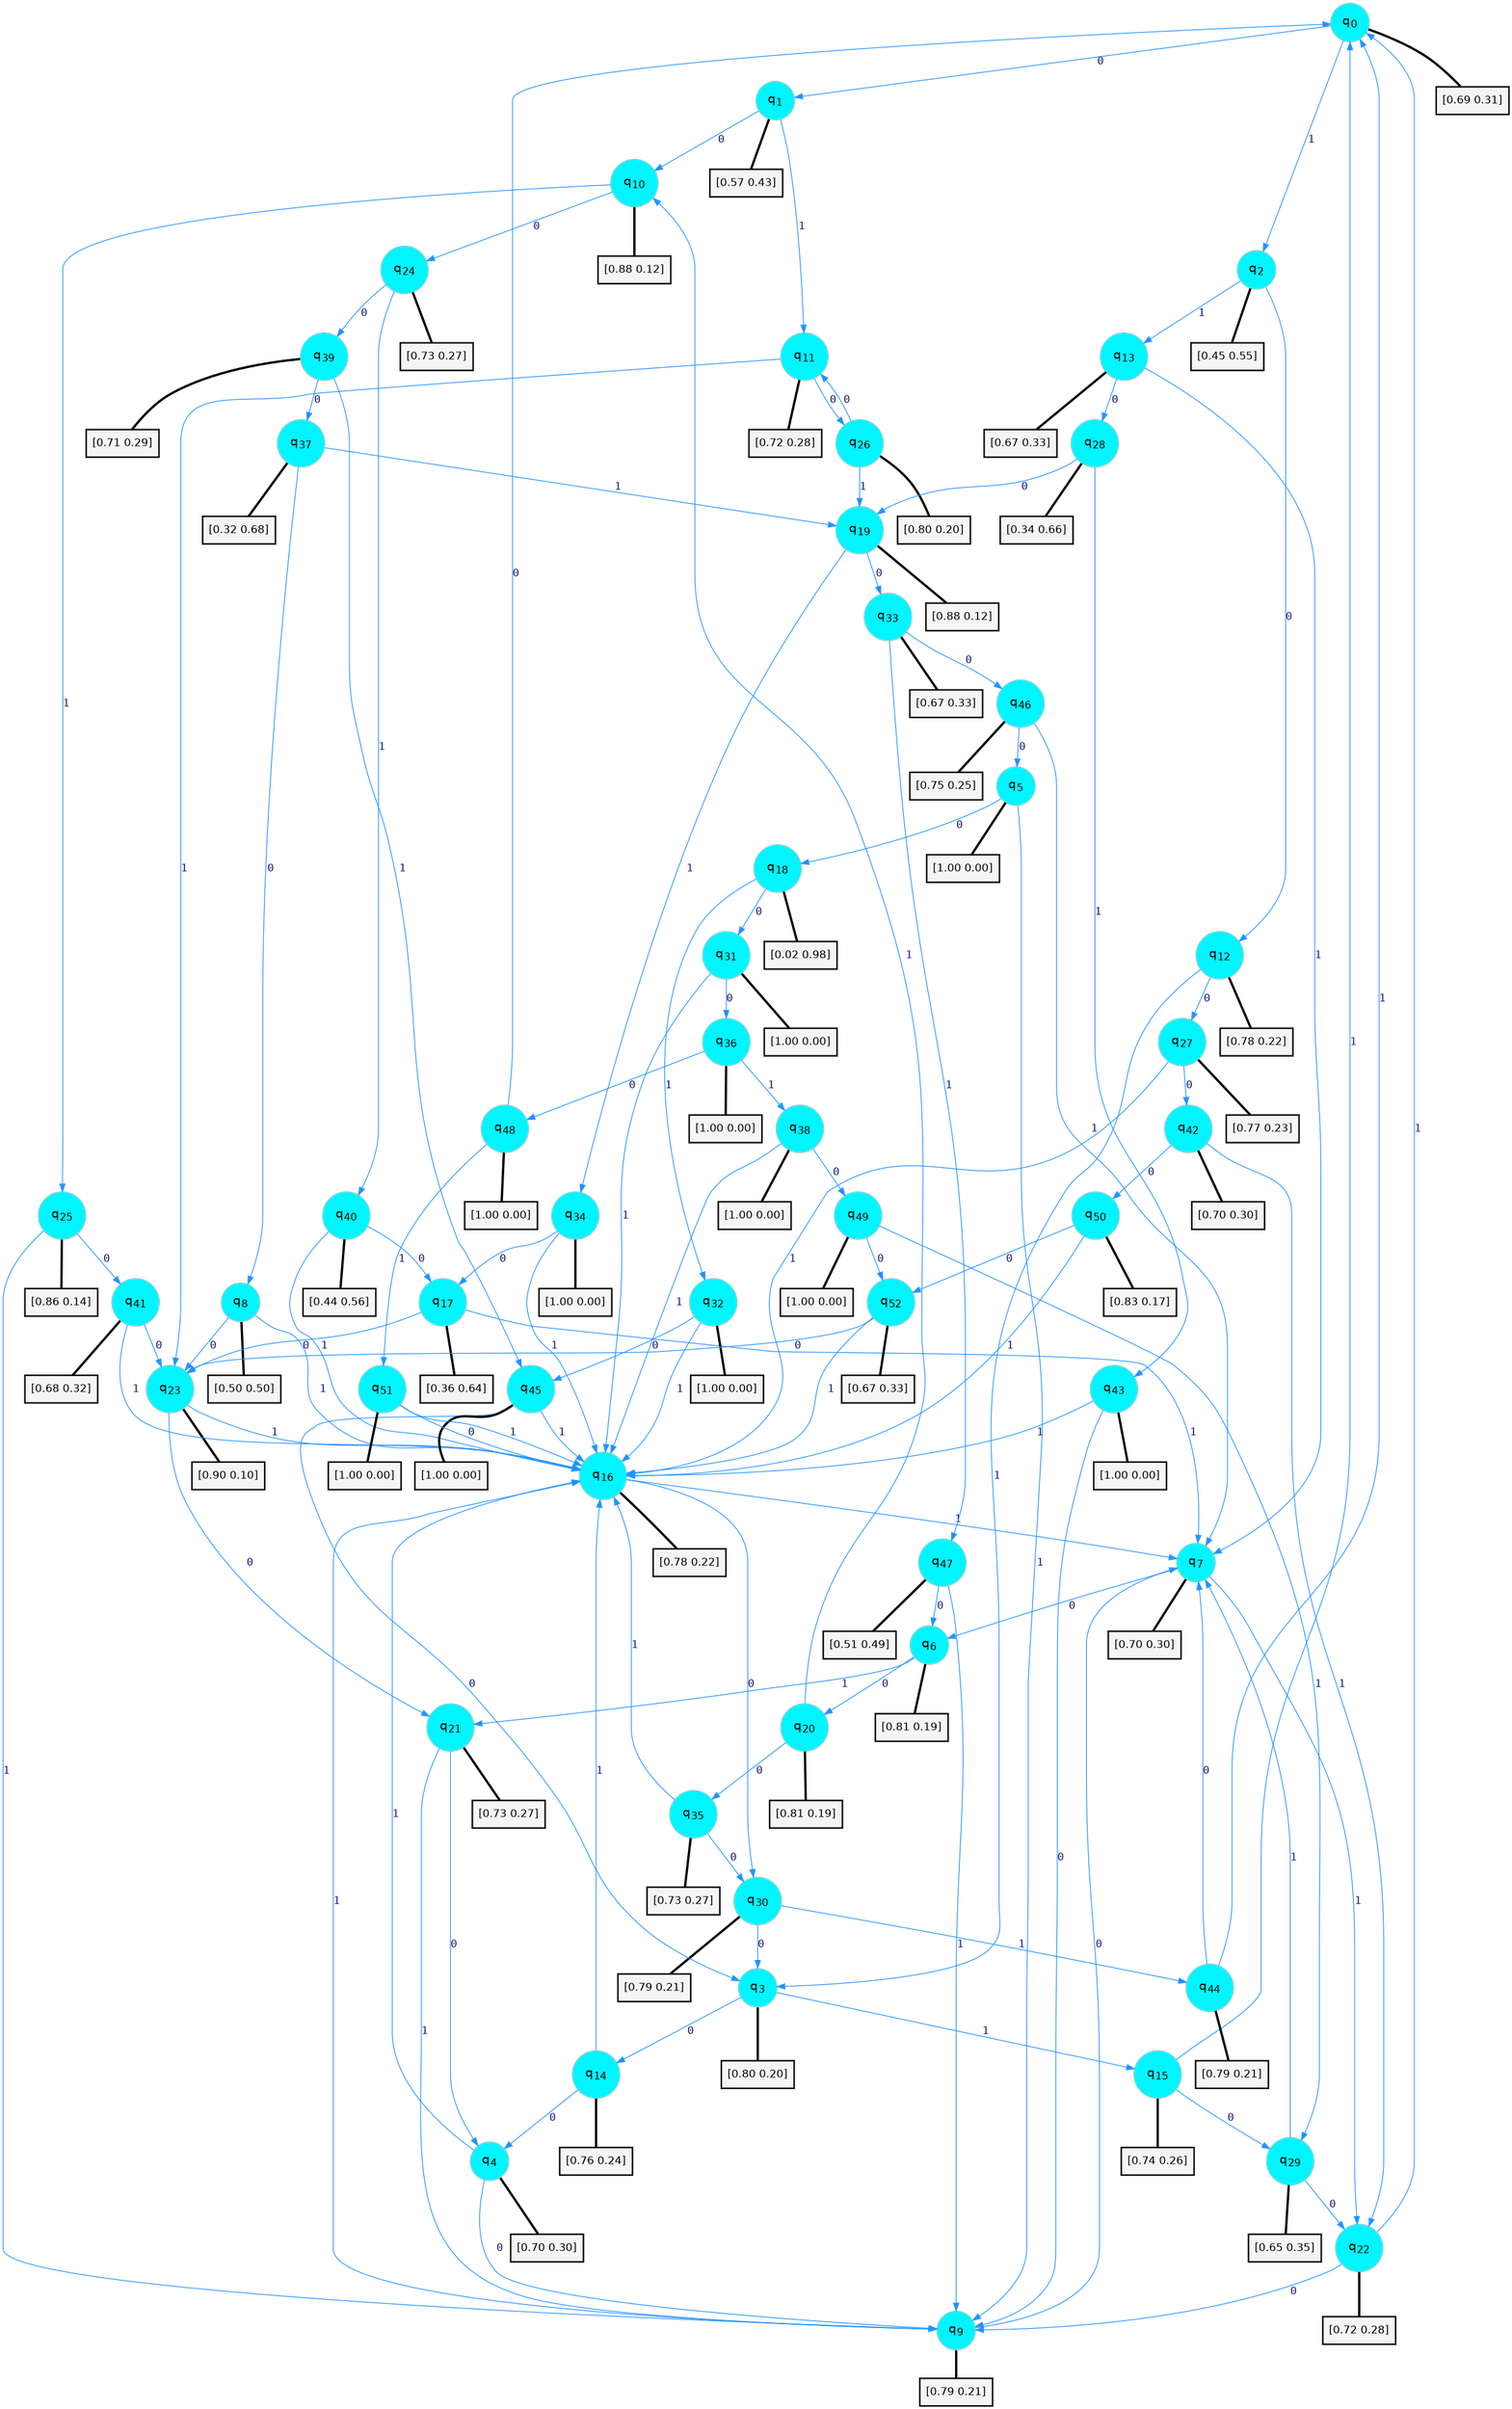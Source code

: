 digraph G {
graph [
bgcolor=transparent, dpi=300, rankdir=TD, size="40,25"];
node [
color=gray, fillcolor=turquoise1, fontcolor=black, fontname=Helvetica, fontsize=16, fontweight=bold, shape=circle, style=filled];
edge [
arrowsize=1, color=dodgerblue1, fontcolor=midnightblue, fontname=courier, fontweight=bold, penwidth=1, style=solid, weight=20];
0[label=<q<SUB>0</SUB>>];
1[label=<q<SUB>1</SUB>>];
2[label=<q<SUB>2</SUB>>];
3[label=<q<SUB>3</SUB>>];
4[label=<q<SUB>4</SUB>>];
5[label=<q<SUB>5</SUB>>];
6[label=<q<SUB>6</SUB>>];
7[label=<q<SUB>7</SUB>>];
8[label=<q<SUB>8</SUB>>];
9[label=<q<SUB>9</SUB>>];
10[label=<q<SUB>10</SUB>>];
11[label=<q<SUB>11</SUB>>];
12[label=<q<SUB>12</SUB>>];
13[label=<q<SUB>13</SUB>>];
14[label=<q<SUB>14</SUB>>];
15[label=<q<SUB>15</SUB>>];
16[label=<q<SUB>16</SUB>>];
17[label=<q<SUB>17</SUB>>];
18[label=<q<SUB>18</SUB>>];
19[label=<q<SUB>19</SUB>>];
20[label=<q<SUB>20</SUB>>];
21[label=<q<SUB>21</SUB>>];
22[label=<q<SUB>22</SUB>>];
23[label=<q<SUB>23</SUB>>];
24[label=<q<SUB>24</SUB>>];
25[label=<q<SUB>25</SUB>>];
26[label=<q<SUB>26</SUB>>];
27[label=<q<SUB>27</SUB>>];
28[label=<q<SUB>28</SUB>>];
29[label=<q<SUB>29</SUB>>];
30[label=<q<SUB>30</SUB>>];
31[label=<q<SUB>31</SUB>>];
32[label=<q<SUB>32</SUB>>];
33[label=<q<SUB>33</SUB>>];
34[label=<q<SUB>34</SUB>>];
35[label=<q<SUB>35</SUB>>];
36[label=<q<SUB>36</SUB>>];
37[label=<q<SUB>37</SUB>>];
38[label=<q<SUB>38</SUB>>];
39[label=<q<SUB>39</SUB>>];
40[label=<q<SUB>40</SUB>>];
41[label=<q<SUB>41</SUB>>];
42[label=<q<SUB>42</SUB>>];
43[label=<q<SUB>43</SUB>>];
44[label=<q<SUB>44</SUB>>];
45[label=<q<SUB>45</SUB>>];
46[label=<q<SUB>46</SUB>>];
47[label=<q<SUB>47</SUB>>];
48[label=<q<SUB>48</SUB>>];
49[label=<q<SUB>49</SUB>>];
50[label=<q<SUB>50</SUB>>];
51[label=<q<SUB>51</SUB>>];
52[label=<q<SUB>52</SUB>>];
53[label="[0.69 0.31]", shape=box,fontcolor=black, fontname=Helvetica, fontsize=14, penwidth=2, fillcolor=whitesmoke,color=black];
54[label="[0.57 0.43]", shape=box,fontcolor=black, fontname=Helvetica, fontsize=14, penwidth=2, fillcolor=whitesmoke,color=black];
55[label="[0.45 0.55]", shape=box,fontcolor=black, fontname=Helvetica, fontsize=14, penwidth=2, fillcolor=whitesmoke,color=black];
56[label="[0.80 0.20]", shape=box,fontcolor=black, fontname=Helvetica, fontsize=14, penwidth=2, fillcolor=whitesmoke,color=black];
57[label="[0.70 0.30]", shape=box,fontcolor=black, fontname=Helvetica, fontsize=14, penwidth=2, fillcolor=whitesmoke,color=black];
58[label="[1.00 0.00]", shape=box,fontcolor=black, fontname=Helvetica, fontsize=14, penwidth=2, fillcolor=whitesmoke,color=black];
59[label="[0.81 0.19]", shape=box,fontcolor=black, fontname=Helvetica, fontsize=14, penwidth=2, fillcolor=whitesmoke,color=black];
60[label="[0.70 0.30]", shape=box,fontcolor=black, fontname=Helvetica, fontsize=14, penwidth=2, fillcolor=whitesmoke,color=black];
61[label="[0.50 0.50]", shape=box,fontcolor=black, fontname=Helvetica, fontsize=14, penwidth=2, fillcolor=whitesmoke,color=black];
62[label="[0.79 0.21]", shape=box,fontcolor=black, fontname=Helvetica, fontsize=14, penwidth=2, fillcolor=whitesmoke,color=black];
63[label="[0.88 0.12]", shape=box,fontcolor=black, fontname=Helvetica, fontsize=14, penwidth=2, fillcolor=whitesmoke,color=black];
64[label="[0.72 0.28]", shape=box,fontcolor=black, fontname=Helvetica, fontsize=14, penwidth=2, fillcolor=whitesmoke,color=black];
65[label="[0.78 0.22]", shape=box,fontcolor=black, fontname=Helvetica, fontsize=14, penwidth=2, fillcolor=whitesmoke,color=black];
66[label="[0.67 0.33]", shape=box,fontcolor=black, fontname=Helvetica, fontsize=14, penwidth=2, fillcolor=whitesmoke,color=black];
67[label="[0.76 0.24]", shape=box,fontcolor=black, fontname=Helvetica, fontsize=14, penwidth=2, fillcolor=whitesmoke,color=black];
68[label="[0.74 0.26]", shape=box,fontcolor=black, fontname=Helvetica, fontsize=14, penwidth=2, fillcolor=whitesmoke,color=black];
69[label="[0.78 0.22]", shape=box,fontcolor=black, fontname=Helvetica, fontsize=14, penwidth=2, fillcolor=whitesmoke,color=black];
70[label="[0.36 0.64]", shape=box,fontcolor=black, fontname=Helvetica, fontsize=14, penwidth=2, fillcolor=whitesmoke,color=black];
71[label="[0.02 0.98]", shape=box,fontcolor=black, fontname=Helvetica, fontsize=14, penwidth=2, fillcolor=whitesmoke,color=black];
72[label="[0.88 0.12]", shape=box,fontcolor=black, fontname=Helvetica, fontsize=14, penwidth=2, fillcolor=whitesmoke,color=black];
73[label="[0.81 0.19]", shape=box,fontcolor=black, fontname=Helvetica, fontsize=14, penwidth=2, fillcolor=whitesmoke,color=black];
74[label="[0.73 0.27]", shape=box,fontcolor=black, fontname=Helvetica, fontsize=14, penwidth=2, fillcolor=whitesmoke,color=black];
75[label="[0.72 0.28]", shape=box,fontcolor=black, fontname=Helvetica, fontsize=14, penwidth=2, fillcolor=whitesmoke,color=black];
76[label="[0.90 0.10]", shape=box,fontcolor=black, fontname=Helvetica, fontsize=14, penwidth=2, fillcolor=whitesmoke,color=black];
77[label="[0.73 0.27]", shape=box,fontcolor=black, fontname=Helvetica, fontsize=14, penwidth=2, fillcolor=whitesmoke,color=black];
78[label="[0.86 0.14]", shape=box,fontcolor=black, fontname=Helvetica, fontsize=14, penwidth=2, fillcolor=whitesmoke,color=black];
79[label="[0.80 0.20]", shape=box,fontcolor=black, fontname=Helvetica, fontsize=14, penwidth=2, fillcolor=whitesmoke,color=black];
80[label="[0.77 0.23]", shape=box,fontcolor=black, fontname=Helvetica, fontsize=14, penwidth=2, fillcolor=whitesmoke,color=black];
81[label="[0.34 0.66]", shape=box,fontcolor=black, fontname=Helvetica, fontsize=14, penwidth=2, fillcolor=whitesmoke,color=black];
82[label="[0.65 0.35]", shape=box,fontcolor=black, fontname=Helvetica, fontsize=14, penwidth=2, fillcolor=whitesmoke,color=black];
83[label="[0.79 0.21]", shape=box,fontcolor=black, fontname=Helvetica, fontsize=14, penwidth=2, fillcolor=whitesmoke,color=black];
84[label="[1.00 0.00]", shape=box,fontcolor=black, fontname=Helvetica, fontsize=14, penwidth=2, fillcolor=whitesmoke,color=black];
85[label="[1.00 0.00]", shape=box,fontcolor=black, fontname=Helvetica, fontsize=14, penwidth=2, fillcolor=whitesmoke,color=black];
86[label="[0.67 0.33]", shape=box,fontcolor=black, fontname=Helvetica, fontsize=14, penwidth=2, fillcolor=whitesmoke,color=black];
87[label="[1.00 0.00]", shape=box,fontcolor=black, fontname=Helvetica, fontsize=14, penwidth=2, fillcolor=whitesmoke,color=black];
88[label="[0.73 0.27]", shape=box,fontcolor=black, fontname=Helvetica, fontsize=14, penwidth=2, fillcolor=whitesmoke,color=black];
89[label="[1.00 0.00]", shape=box,fontcolor=black, fontname=Helvetica, fontsize=14, penwidth=2, fillcolor=whitesmoke,color=black];
90[label="[0.32 0.68]", shape=box,fontcolor=black, fontname=Helvetica, fontsize=14, penwidth=2, fillcolor=whitesmoke,color=black];
91[label="[1.00 0.00]", shape=box,fontcolor=black, fontname=Helvetica, fontsize=14, penwidth=2, fillcolor=whitesmoke,color=black];
92[label="[0.71 0.29]", shape=box,fontcolor=black, fontname=Helvetica, fontsize=14, penwidth=2, fillcolor=whitesmoke,color=black];
93[label="[0.44 0.56]", shape=box,fontcolor=black, fontname=Helvetica, fontsize=14, penwidth=2, fillcolor=whitesmoke,color=black];
94[label="[0.68 0.32]", shape=box,fontcolor=black, fontname=Helvetica, fontsize=14, penwidth=2, fillcolor=whitesmoke,color=black];
95[label="[0.70 0.30]", shape=box,fontcolor=black, fontname=Helvetica, fontsize=14, penwidth=2, fillcolor=whitesmoke,color=black];
96[label="[1.00 0.00]", shape=box,fontcolor=black, fontname=Helvetica, fontsize=14, penwidth=2, fillcolor=whitesmoke,color=black];
97[label="[0.79 0.21]", shape=box,fontcolor=black, fontname=Helvetica, fontsize=14, penwidth=2, fillcolor=whitesmoke,color=black];
98[label="[1.00 0.00]", shape=box,fontcolor=black, fontname=Helvetica, fontsize=14, penwidth=2, fillcolor=whitesmoke,color=black];
99[label="[0.75 0.25]", shape=box,fontcolor=black, fontname=Helvetica, fontsize=14, penwidth=2, fillcolor=whitesmoke,color=black];
100[label="[0.51 0.49]", shape=box,fontcolor=black, fontname=Helvetica, fontsize=14, penwidth=2, fillcolor=whitesmoke,color=black];
101[label="[1.00 0.00]", shape=box,fontcolor=black, fontname=Helvetica, fontsize=14, penwidth=2, fillcolor=whitesmoke,color=black];
102[label="[1.00 0.00]", shape=box,fontcolor=black, fontname=Helvetica, fontsize=14, penwidth=2, fillcolor=whitesmoke,color=black];
103[label="[0.83 0.17]", shape=box,fontcolor=black, fontname=Helvetica, fontsize=14, penwidth=2, fillcolor=whitesmoke,color=black];
104[label="[1.00 0.00]", shape=box,fontcolor=black, fontname=Helvetica, fontsize=14, penwidth=2, fillcolor=whitesmoke,color=black];
105[label="[0.67 0.33]", shape=box,fontcolor=black, fontname=Helvetica, fontsize=14, penwidth=2, fillcolor=whitesmoke,color=black];
0->1 [label=0];
0->2 [label=1];
0->53 [arrowhead=none, penwidth=3,color=black];
1->10 [label=0];
1->11 [label=1];
1->54 [arrowhead=none, penwidth=3,color=black];
2->12 [label=0];
2->13 [label=1];
2->55 [arrowhead=none, penwidth=3,color=black];
3->14 [label=0];
3->15 [label=1];
3->56 [arrowhead=none, penwidth=3,color=black];
4->9 [label=0];
4->16 [label=1];
4->57 [arrowhead=none, penwidth=3,color=black];
5->18 [label=0];
5->9 [label=1];
5->58 [arrowhead=none, penwidth=3,color=black];
6->20 [label=0];
6->21 [label=1];
6->59 [arrowhead=none, penwidth=3,color=black];
7->6 [label=0];
7->22 [label=1];
7->60 [arrowhead=none, penwidth=3,color=black];
8->23 [label=0];
8->16 [label=1];
8->61 [arrowhead=none, penwidth=3,color=black];
9->7 [label=0];
9->16 [label=1];
9->62 [arrowhead=none, penwidth=3,color=black];
10->24 [label=0];
10->25 [label=1];
10->63 [arrowhead=none, penwidth=3,color=black];
11->26 [label=0];
11->23 [label=1];
11->64 [arrowhead=none, penwidth=3,color=black];
12->27 [label=0];
12->3 [label=1];
12->65 [arrowhead=none, penwidth=3,color=black];
13->28 [label=0];
13->7 [label=1];
13->66 [arrowhead=none, penwidth=3,color=black];
14->4 [label=0];
14->16 [label=1];
14->67 [arrowhead=none, penwidth=3,color=black];
15->29 [label=0];
15->0 [label=1];
15->68 [arrowhead=none, penwidth=3,color=black];
16->30 [label=0];
16->7 [label=1];
16->69 [arrowhead=none, penwidth=3,color=black];
17->23 [label=0];
17->7 [label=1];
17->70 [arrowhead=none, penwidth=3,color=black];
18->31 [label=0];
18->32 [label=1];
18->71 [arrowhead=none, penwidth=3,color=black];
19->33 [label=0];
19->34 [label=1];
19->72 [arrowhead=none, penwidth=3,color=black];
20->35 [label=0];
20->10 [label=1];
20->73 [arrowhead=none, penwidth=3,color=black];
21->4 [label=0];
21->9 [label=1];
21->74 [arrowhead=none, penwidth=3,color=black];
22->9 [label=0];
22->0 [label=1];
22->75 [arrowhead=none, penwidth=3,color=black];
23->21 [label=0];
23->16 [label=1];
23->76 [arrowhead=none, penwidth=3,color=black];
24->39 [label=0];
24->40 [label=1];
24->77 [arrowhead=none, penwidth=3,color=black];
25->41 [label=0];
25->9 [label=1];
25->78 [arrowhead=none, penwidth=3,color=black];
26->11 [label=0];
26->19 [label=1];
26->79 [arrowhead=none, penwidth=3,color=black];
27->42 [label=0];
27->16 [label=1];
27->80 [arrowhead=none, penwidth=3,color=black];
28->19 [label=0];
28->43 [label=1];
28->81 [arrowhead=none, penwidth=3,color=black];
29->22 [label=0];
29->7 [label=1];
29->82 [arrowhead=none, penwidth=3,color=black];
30->3 [label=0];
30->44 [label=1];
30->83 [arrowhead=none, penwidth=3,color=black];
31->36 [label=0];
31->16 [label=1];
31->84 [arrowhead=none, penwidth=3,color=black];
32->45 [label=0];
32->16 [label=1];
32->85 [arrowhead=none, penwidth=3,color=black];
33->46 [label=0];
33->47 [label=1];
33->86 [arrowhead=none, penwidth=3,color=black];
34->17 [label=0];
34->16 [label=1];
34->87 [arrowhead=none, penwidth=3,color=black];
35->30 [label=0];
35->16 [label=1];
35->88 [arrowhead=none, penwidth=3,color=black];
36->48 [label=0];
36->38 [label=1];
36->89 [arrowhead=none, penwidth=3,color=black];
37->8 [label=0];
37->19 [label=1];
37->90 [arrowhead=none, penwidth=3,color=black];
38->49 [label=0];
38->16 [label=1];
38->91 [arrowhead=none, penwidth=3,color=black];
39->37 [label=0];
39->45 [label=1];
39->92 [arrowhead=none, penwidth=3,color=black];
40->17 [label=0];
40->16 [label=1];
40->93 [arrowhead=none, penwidth=3,color=black];
41->23 [label=0];
41->16 [label=1];
41->94 [arrowhead=none, penwidth=3,color=black];
42->50 [label=0];
42->22 [label=1];
42->95 [arrowhead=none, penwidth=3,color=black];
43->9 [label=0];
43->16 [label=1];
43->96 [arrowhead=none, penwidth=3,color=black];
44->7 [label=0];
44->0 [label=1];
44->97 [arrowhead=none, penwidth=3,color=black];
45->3 [label=0];
45->16 [label=1];
45->98 [arrowhead=none, penwidth=3,color=black];
46->5 [label=0];
46->7 [label=1];
46->99 [arrowhead=none, penwidth=3,color=black];
47->6 [label=0];
47->9 [label=1];
47->100 [arrowhead=none, penwidth=3,color=black];
48->0 [label=0];
48->51 [label=1];
48->101 [arrowhead=none, penwidth=3,color=black];
49->52 [label=0];
49->29 [label=1];
49->102 [arrowhead=none, penwidth=3,color=black];
50->52 [label=0];
50->16 [label=1];
50->103 [arrowhead=none, penwidth=3,color=black];
51->16 [label=0];
51->16 [label=1];
51->104 [arrowhead=none, penwidth=3,color=black];
52->23 [label=0];
52->16 [label=1];
52->105 [arrowhead=none, penwidth=3,color=black];
}
